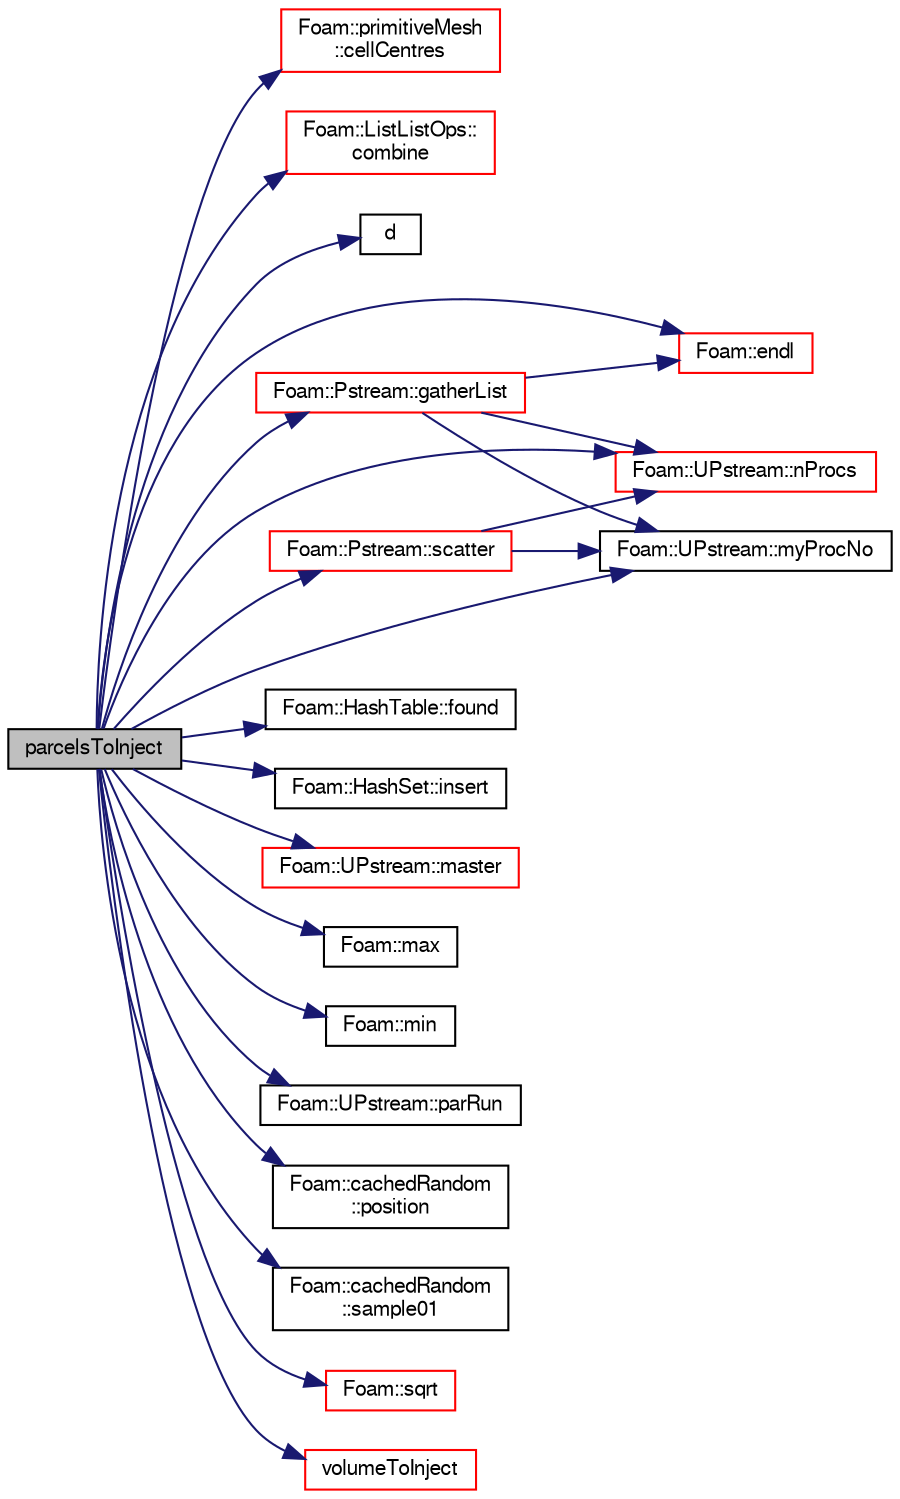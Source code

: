 digraph "parcelsToInject"
{
  bgcolor="transparent";
  edge [fontname="FreeSans",fontsize="10",labelfontname="FreeSans",labelfontsize="10"];
  node [fontname="FreeSans",fontsize="10",shape=record];
  rankdir="LR";
  Node229 [label="parcelsToInject",height=0.2,width=0.4,color="black", fillcolor="grey75", style="filled", fontcolor="black"];
  Node229 -> Node230 [color="midnightblue",fontsize="10",style="solid",fontname="FreeSans"];
  Node230 [label="Foam::primitiveMesh\l::cellCentres",height=0.2,width=0.4,color="red",URL="$a27530.html#a7300aee2989c6ec70e39436816461902"];
  Node229 -> Node291 [color="midnightblue",fontsize="10",style="solid",fontname="FreeSans"];
  Node291 [label="Foam::ListListOps::\lcombine",height=0.2,width=0.4,color="red",URL="$a21154.html#a73f1dd568843026daea0e589bd22dcdf",tooltip="Combines sublists into one big list. "];
  Node229 -> Node298 [color="midnightblue",fontsize="10",style="solid",fontname="FreeSans"];
  Node298 [label="d",height=0.2,width=0.4,color="black",URL="$a38951.html#aa182a9055736468dd160f12649a01fd1"];
  Node229 -> Node232 [color="midnightblue",fontsize="10",style="solid",fontname="FreeSans"];
  Node232 [label="Foam::endl",height=0.2,width=0.4,color="red",URL="$a21124.html#a2db8fe02a0d3909e9351bb4275b23ce4",tooltip="Add newline and flush stream. "];
  Node229 -> Node299 [color="midnightblue",fontsize="10",style="solid",fontname="FreeSans"];
  Node299 [label="Foam::HashTable::found",height=0.2,width=0.4,color="black",URL="$a25702.html#a9a7a02c333e3e98344a1e5b891c4d985",tooltip="Return true if hashedEntry is found in table. "];
  Node229 -> Node300 [color="midnightblue",fontsize="10",style="solid",fontname="FreeSans"];
  Node300 [label="Foam::Pstream::gatherList",height=0.2,width=0.4,color="red",URL="$a26250.html#afbdf64fb42cd760690d51a9a321792d9",tooltip="Gather data but keep individual values separate. "];
  Node300 -> Node301 [color="midnightblue",fontsize="10",style="solid",fontname="FreeSans"];
  Node301 [label="Foam::UPstream::nProcs",height=0.2,width=0.4,color="red",URL="$a26270.html#aada0e04d8127eda8ee95be0772754a4f",tooltip="Number of processes in parallel run. "];
  Node300 -> Node302 [color="midnightblue",fontsize="10",style="solid",fontname="FreeSans"];
  Node302 [label="Foam::UPstream::myProcNo",height=0.2,width=0.4,color="black",URL="$a26270.html#afc74d89573de32a3032c916f8cdd1733",tooltip="Number of this process (starting from masterNo() = 0) "];
  Node300 -> Node232 [color="midnightblue",fontsize="10",style="solid",fontname="FreeSans"];
  Node229 -> Node310 [color="midnightblue",fontsize="10",style="solid",fontname="FreeSans"];
  Node310 [label="Foam::HashSet::insert",height=0.2,width=0.4,color="black",URL="$a25690.html#a49f0753d9652681fc3a81f59951a0ad7",tooltip="Insert a new entry. "];
  Node229 -> Node311 [color="midnightblue",fontsize="10",style="solid",fontname="FreeSans"];
  Node311 [label="Foam::UPstream::master",height=0.2,width=0.4,color="red",URL="$a26270.html#a36af549940a0aae3733774649594489f",tooltip="Am I the master process. "];
  Node229 -> Node313 [color="midnightblue",fontsize="10",style="solid",fontname="FreeSans"];
  Node313 [label="Foam::max",height=0.2,width=0.4,color="black",URL="$a21124.html#ac993e906cf2774ae77e666bc24e81733"];
  Node229 -> Node314 [color="midnightblue",fontsize="10",style="solid",fontname="FreeSans"];
  Node314 [label="Foam::min",height=0.2,width=0.4,color="black",URL="$a21124.html#a253e112ad2d56d96230ff39ea7f442dc"];
  Node229 -> Node302 [color="midnightblue",fontsize="10",style="solid",fontname="FreeSans"];
  Node229 -> Node301 [color="midnightblue",fontsize="10",style="solid",fontname="FreeSans"];
  Node229 -> Node256 [color="midnightblue",fontsize="10",style="solid",fontname="FreeSans"];
  Node256 [label="Foam::UPstream::parRun",height=0.2,width=0.4,color="black",URL="$a26270.html#adbb27f04b5705440fb8b09f278059011",tooltip="Is this a parallel run? "];
  Node229 -> Node315 [color="midnightblue",fontsize="10",style="solid",fontname="FreeSans"];
  Node315 [label="Foam::cachedRandom\l::position",height=0.2,width=0.4,color="black",URL="$a28134.html#a1f066a90b0e9f9d8cf1272384eecd896",tooltip="Return a sample between start and end. "];
  Node229 -> Node316 [color="midnightblue",fontsize="10",style="solid",fontname="FreeSans"];
  Node316 [label="Foam::cachedRandom\l::sample01",height=0.2,width=0.4,color="black",URL="$a28134.html#a69e8ec3910ef84b36df7af5b8e692c0a",tooltip="Return a sample whose components lie in the range 0-1. "];
  Node229 -> Node317 [color="midnightblue",fontsize="10",style="solid",fontname="FreeSans"];
  Node317 [label="Foam::Pstream::scatter",height=0.2,width=0.4,color="red",URL="$a26250.html#a00bc7d5a0b660cfa53523561af48def2",tooltip="Scatter data. Distribute without modification. Reverse of gather. "];
  Node317 -> Node301 [color="midnightblue",fontsize="10",style="solid",fontname="FreeSans"];
  Node317 -> Node302 [color="midnightblue",fontsize="10",style="solid",fontname="FreeSans"];
  Node229 -> Node318 [color="midnightblue",fontsize="10",style="solid",fontname="FreeSans"];
  Node318 [label="Foam::sqrt",height=0.2,width=0.4,color="red",URL="$a21124.html#a8616bd62eebf2342a80222fecb1bda71"];
  Node229 -> Node319 [color="midnightblue",fontsize="10",style="solid",fontname="FreeSans"];
  Node319 [label="volumeToInject",height=0.2,width=0.4,color="red",URL="$a24070.html#a429d17f10d15e9c7727159582c3f149b",tooltip="Volume of parcels to introduce relative to SOI. "];
}
